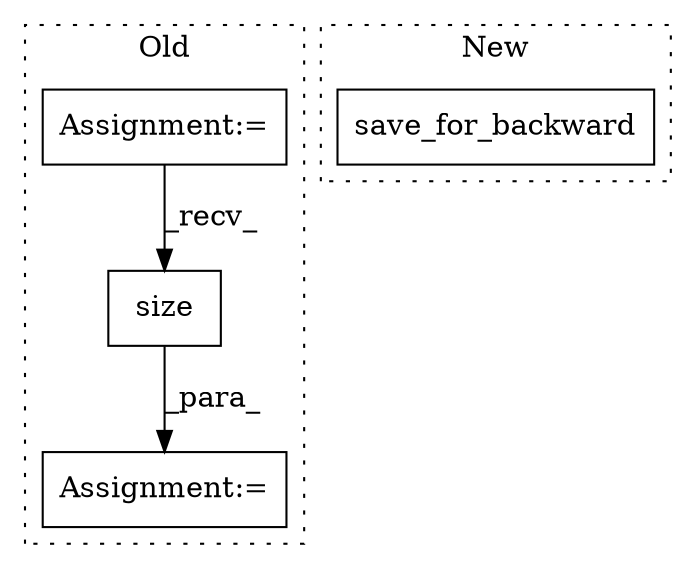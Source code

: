 digraph G {
subgraph cluster0 {
1 [label="size" a="32" s="2707,2713" l="5,1" shape="box"];
3 [label="Assignment:=" a="7" s="2702" l="1" shape="box"];
4 [label="Assignment:=" a="7" s="2599" l="3" shape="box"];
label = "Old";
style="dotted";
}
subgraph cluster1 {
2 [label="save_for_backward" a="32" s="2680,2717" l="18,1" shape="box"];
label = "New";
style="dotted";
}
1 -> 3 [label="_para_"];
4 -> 1 [label="_recv_"];
}